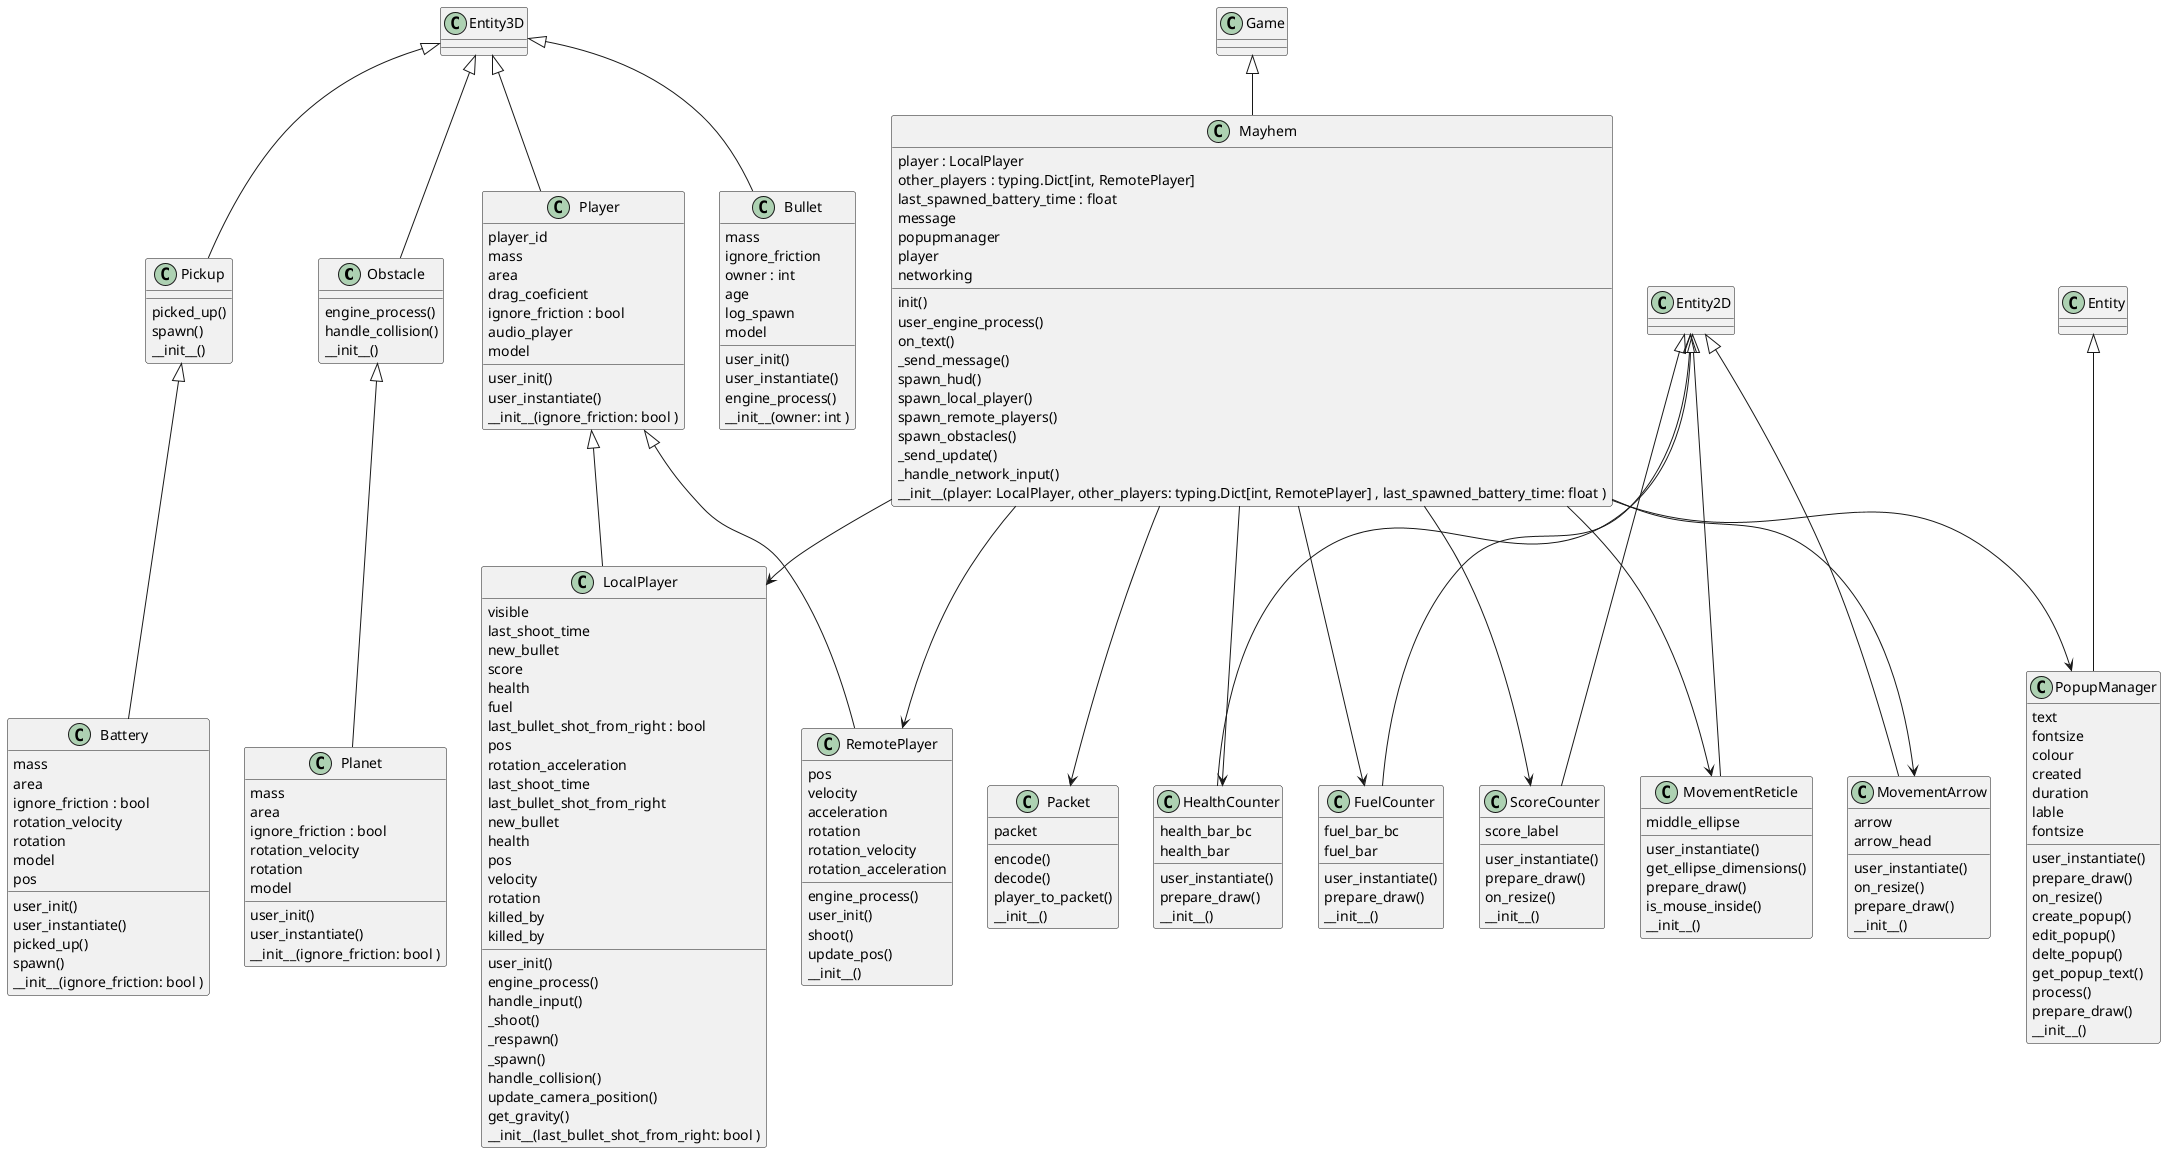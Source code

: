 @startuml
class Obstacle {
    engine_process()
    handle_collision()
     __init__()
}
Entity3D <|-- Obstacle

class Planet {
    user_init()
    user_instantiate()
        mass
    area
    ignore_friction : bool 
    rotation_velocity
    rotation
    model
    __init__(ignore_friction: bool )
}
Obstacle <|-- Planet

class Pickup {
    picked_up()
    spawn()
        __init__()
}
Entity3D <|-- Pickup

class Battery {
    user_init()
    user_instantiate()
    picked_up()
    spawn()
        mass
    area
    ignore_friction : bool 
    rotation_velocity
    rotation
    model
    pos
    __init__(ignore_friction: bool )
}
Pickup <|-- Battery

class Player {
    user_init()
    user_instantiate()
        player_id
    mass
    area
    drag_coeficient
    ignore_friction : bool 
    audio_player
    model
    __init__(ignore_friction: bool )
}
Entity3D <|-- Player

class LocalPlayer {
    user_init()
    engine_process()
    handle_input()
    _shoot()
    _respawn()
    _spawn()
    handle_collision()
    update_camera_position()
    get_gravity()
        visible
    last_shoot_time
    new_bullet
    score
    health
    fuel
    last_bullet_shot_from_right : bool 
    pos
    rotation_acceleration
    last_shoot_time
    last_bullet_shot_from_right
    new_bullet
    health
    pos
    velocity
    rotation
    killed_by
    killed_by
    __init__(last_bullet_shot_from_right: bool )
}
Player <|-- LocalPlayer

class RemotePlayer {
    engine_process()
    user_init()
    shoot()
    update_pos()
        pos
    velocity
    acceleration
    rotation
    rotation_velocity
    rotation_acceleration
    __init__()
}
Player <|-- RemotePlayer

class Bullet {
    user_init()
    user_instantiate()
    engine_process()
        mass
    ignore_friction
    owner : int 
    age
    log_spawn
    model
    __init__(owner: int )
}
Entity3D <|-- Bullet

class Mayhem {
    init()
    user_engine_process()
    on_text()
    _send_message()
    spawn_hud()
    spawn_local_player()
    spawn_remote_players()
    spawn_obstacles()
    _send_update()
    _handle_network_input()
        player : LocalPlayer
    other_players : typing.Dict[int, RemotePlayer] 
    last_spawned_battery_time : float 
    message
    popupmanager
    player
    networking
    __init__(player: LocalPlayer, other_players: typing.Dict[int, RemotePlayer] , last_spawned_battery_time: float )
}
Game <|-- Mayhem
Mayhem --> LocalPlayer
Mayhem --> RemotePlayer

class Packet {
    encode()
    decode()
    player_to_packet()
        packet
    __init__()
}

Mayhem --> Packet

class ScoreCounter {
    user_instantiate()
    prepare_draw()
    on_resize()
        score_label
    __init__()
}
Entity2D <|-- ScoreCounter
Mayhem --> ScoreCounter

class PopupManager {
    user_instantiate()
    prepare_draw()
    on_resize()
    create_popup()
    edit_popup()
    delte_popup()
    get_popup_text()
    process()
    prepare_draw()
        text
    fontsize
    colour
    created
    duration
    lable
    fontsize
    __init__()
}
Entity <|-- PopupManager
Mayhem --> PopupManager

class MovementReticle {
    user_instantiate()
    get_ellipse_dimensions()
    prepare_draw()
    is_mouse_inside()
        middle_ellipse
    __init__()
}
Entity2D <|-- MovementReticle
Mayhem --> MovementReticle

class MovementArrow {
    user_instantiate()
    on_resize()
    prepare_draw()
        arrow
    arrow_head
    __init__()
}
Entity2D <|-- MovementArrow
Mayhem -->MovementArrow

class HealthCounter {
    user_instantiate()
    prepare_draw()
        health_bar_bc
    health_bar
    __init__()
}
Entity2D <|-- HealthCounter
Mayhem -->HealthCounter

class FuelCounter {
    user_instantiate()
    prepare_draw()
        fuel_bar_bc
    fuel_bar
    __init__()
}
Entity2D <|-- FuelCounter
Mayhem --> FuelCounter
@enduml
